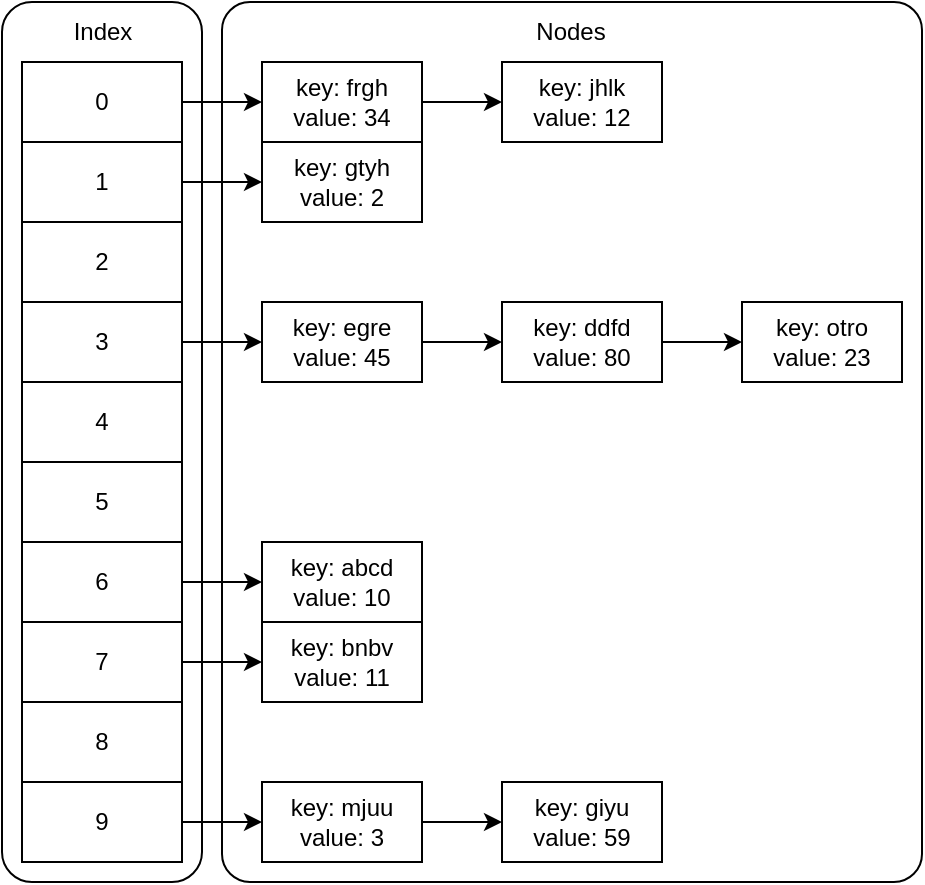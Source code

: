 <mxfile version="23.1.1" type="device">
  <diagram name="Page-1" id="V4bgmsYZu45_N35z9XrO">
    <mxGraphModel dx="1444" dy="827" grid="1" gridSize="10" guides="1" tooltips="1" connect="1" arrows="1" fold="1" page="1" pageScale="1" pageWidth="827" pageHeight="1169" math="0" shadow="0">
      <root>
        <mxCell id="0" />
        <mxCell id="1" parent="0" />
        <mxCell id="P-GnRq3ns9m0cEPDuUyZ-26" value="" style="rounded=1;whiteSpace=wrap;html=1;arcSize=4;imageHeight=24;" vertex="1" parent="1">
          <mxGeometry x="240" y="120" width="350" height="440" as="geometry" />
        </mxCell>
        <mxCell id="P-GnRq3ns9m0cEPDuUyZ-25" value="" style="rounded=1;whiteSpace=wrap;html=1;" vertex="1" parent="1">
          <mxGeometry x="130" y="120" width="100" height="440" as="geometry" />
        </mxCell>
        <mxCell id="P-GnRq3ns9m0cEPDuUyZ-39" style="edgeStyle=orthogonalEdgeStyle;rounded=0;orthogonalLoop=1;jettySize=auto;html=1;entryX=0;entryY=0.5;entryDx=0;entryDy=0;" edge="1" parent="1" source="P-GnRq3ns9m0cEPDuUyZ-2" target="P-GnRq3ns9m0cEPDuUyZ-15">
          <mxGeometry relative="1" as="geometry" />
        </mxCell>
        <mxCell id="P-GnRq3ns9m0cEPDuUyZ-2" value="0" style="rounded=0;whiteSpace=wrap;html=1;" vertex="1" parent="1">
          <mxGeometry x="140" y="150" width="80" height="40" as="geometry" />
        </mxCell>
        <mxCell id="P-GnRq3ns9m0cEPDuUyZ-31" style="edgeStyle=orthogonalEdgeStyle;rounded=0;orthogonalLoop=1;jettySize=auto;html=1;exitX=1;exitY=0.5;exitDx=0;exitDy=0;entryX=0;entryY=0.5;entryDx=0;entryDy=0;" edge="1" parent="1" source="P-GnRq3ns9m0cEPDuUyZ-5" target="P-GnRq3ns9m0cEPDuUyZ-16">
          <mxGeometry relative="1" as="geometry" />
        </mxCell>
        <mxCell id="P-GnRq3ns9m0cEPDuUyZ-5" value="1" style="rounded=0;whiteSpace=wrap;html=1;" vertex="1" parent="1">
          <mxGeometry x="140" y="190" width="80" height="40" as="geometry" />
        </mxCell>
        <mxCell id="P-GnRq3ns9m0cEPDuUyZ-6" value="2" style="rounded=0;whiteSpace=wrap;html=1;" vertex="1" parent="1">
          <mxGeometry x="140" y="230" width="80" height="40" as="geometry" />
        </mxCell>
        <mxCell id="P-GnRq3ns9m0cEPDuUyZ-32" style="edgeStyle=orthogonalEdgeStyle;rounded=0;orthogonalLoop=1;jettySize=auto;html=1;exitX=1;exitY=0.5;exitDx=0;exitDy=0;" edge="1" parent="1" source="P-GnRq3ns9m0cEPDuUyZ-7" target="P-GnRq3ns9m0cEPDuUyZ-17">
          <mxGeometry relative="1" as="geometry" />
        </mxCell>
        <mxCell id="P-GnRq3ns9m0cEPDuUyZ-7" value="3" style="rounded=0;whiteSpace=wrap;html=1;" vertex="1" parent="1">
          <mxGeometry x="140" y="270" width="80" height="40" as="geometry" />
        </mxCell>
        <mxCell id="P-GnRq3ns9m0cEPDuUyZ-8" value="4" style="rounded=0;whiteSpace=wrap;html=1;" vertex="1" parent="1">
          <mxGeometry x="140" y="310" width="80" height="40" as="geometry" />
        </mxCell>
        <mxCell id="P-GnRq3ns9m0cEPDuUyZ-9" value="5" style="rounded=0;whiteSpace=wrap;html=1;" vertex="1" parent="1">
          <mxGeometry x="140" y="350" width="80" height="40" as="geometry" />
        </mxCell>
        <mxCell id="P-GnRq3ns9m0cEPDuUyZ-46" value="" style="edgeStyle=orthogonalEdgeStyle;rounded=0;orthogonalLoop=1;jettySize=auto;html=1;" edge="1" parent="1" source="P-GnRq3ns9m0cEPDuUyZ-10" target="P-GnRq3ns9m0cEPDuUyZ-44">
          <mxGeometry relative="1" as="geometry" />
        </mxCell>
        <mxCell id="P-GnRq3ns9m0cEPDuUyZ-10" value="6" style="rounded=0;whiteSpace=wrap;html=1;" vertex="1" parent="1">
          <mxGeometry x="140" y="390" width="80" height="40" as="geometry" />
        </mxCell>
        <mxCell id="P-GnRq3ns9m0cEPDuUyZ-35" style="edgeStyle=orthogonalEdgeStyle;rounded=0;orthogonalLoop=1;jettySize=auto;html=1;exitX=1;exitY=0.5;exitDx=0;exitDy=0;entryX=0;entryY=0.5;entryDx=0;entryDy=0;" edge="1" parent="1" source="P-GnRq3ns9m0cEPDuUyZ-11" target="P-GnRq3ns9m0cEPDuUyZ-20">
          <mxGeometry relative="1" as="geometry" />
        </mxCell>
        <mxCell id="P-GnRq3ns9m0cEPDuUyZ-11" value="7" style="rounded=0;whiteSpace=wrap;html=1;" vertex="1" parent="1">
          <mxGeometry x="140" y="430" width="80" height="40" as="geometry" />
        </mxCell>
        <mxCell id="P-GnRq3ns9m0cEPDuUyZ-12" value="8" style="rounded=0;whiteSpace=wrap;html=1;" vertex="1" parent="1">
          <mxGeometry x="140" y="470" width="80" height="40" as="geometry" />
        </mxCell>
        <mxCell id="P-GnRq3ns9m0cEPDuUyZ-36" style="edgeStyle=orthogonalEdgeStyle;rounded=0;orthogonalLoop=1;jettySize=auto;html=1;exitX=1;exitY=0.5;exitDx=0;exitDy=0;entryX=0;entryY=0.5;entryDx=0;entryDy=0;" edge="1" parent="1" source="P-GnRq3ns9m0cEPDuUyZ-13" target="P-GnRq3ns9m0cEPDuUyZ-21">
          <mxGeometry relative="1" as="geometry" />
        </mxCell>
        <mxCell id="P-GnRq3ns9m0cEPDuUyZ-13" value="9" style="rounded=0;whiteSpace=wrap;html=1;" vertex="1" parent="1">
          <mxGeometry x="140" y="510" width="80" height="40" as="geometry" />
        </mxCell>
        <mxCell id="P-GnRq3ns9m0cEPDuUyZ-14" value="key: jhlk&lt;br style=&quot;border-color: var(--border-color);&quot;&gt;value: 12" style="rounded=0;whiteSpace=wrap;html=1;" vertex="1" parent="1">
          <mxGeometry x="380" y="150" width="80" height="40" as="geometry" />
        </mxCell>
        <mxCell id="P-GnRq3ns9m0cEPDuUyZ-16" value="key: gtyh&lt;br style=&quot;border-color: var(--border-color);&quot;&gt;value: 2" style="rounded=0;whiteSpace=wrap;html=1;" vertex="1" parent="1">
          <mxGeometry x="260" y="190" width="80" height="40" as="geometry" />
        </mxCell>
        <mxCell id="P-GnRq3ns9m0cEPDuUyZ-33" style="edgeStyle=orthogonalEdgeStyle;rounded=0;orthogonalLoop=1;jettySize=auto;html=1;exitX=1;exitY=0.5;exitDx=0;exitDy=0;entryX=0;entryY=0.5;entryDx=0;entryDy=0;" edge="1" parent="1" source="P-GnRq3ns9m0cEPDuUyZ-17" target="P-GnRq3ns9m0cEPDuUyZ-18">
          <mxGeometry relative="1" as="geometry" />
        </mxCell>
        <mxCell id="P-GnRq3ns9m0cEPDuUyZ-17" value="key: egre&lt;br style=&quot;border-color: var(--border-color);&quot;&gt;value: 45" style="rounded=0;whiteSpace=wrap;html=1;" vertex="1" parent="1">
          <mxGeometry x="260" y="270" width="80" height="40" as="geometry" />
        </mxCell>
        <mxCell id="P-GnRq3ns9m0cEPDuUyZ-34" style="edgeStyle=orthogonalEdgeStyle;rounded=0;orthogonalLoop=1;jettySize=auto;html=1;exitX=1;exitY=0.5;exitDx=0;exitDy=0;entryX=0;entryY=0.5;entryDx=0;entryDy=0;" edge="1" parent="1" source="P-GnRq3ns9m0cEPDuUyZ-18" target="P-GnRq3ns9m0cEPDuUyZ-19">
          <mxGeometry relative="1" as="geometry" />
        </mxCell>
        <mxCell id="P-GnRq3ns9m0cEPDuUyZ-18" value="key: ddfd&lt;br style=&quot;border-color: var(--border-color);&quot;&gt;value: 80" style="rounded=0;whiteSpace=wrap;html=1;" vertex="1" parent="1">
          <mxGeometry x="380" y="270" width="80" height="40" as="geometry" />
        </mxCell>
        <mxCell id="P-GnRq3ns9m0cEPDuUyZ-19" value="key: otro&lt;br style=&quot;border-color: var(--border-color);&quot;&gt;value: 23" style="rounded=0;whiteSpace=wrap;html=1;" vertex="1" parent="1">
          <mxGeometry x="500" y="270" width="80" height="40" as="geometry" />
        </mxCell>
        <mxCell id="P-GnRq3ns9m0cEPDuUyZ-20" value="key: bnbv&lt;br style=&quot;border-color: var(--border-color);&quot;&gt;value: 11" style="rounded=0;whiteSpace=wrap;html=1;" vertex="1" parent="1">
          <mxGeometry x="260" y="430" width="80" height="40" as="geometry" />
        </mxCell>
        <mxCell id="P-GnRq3ns9m0cEPDuUyZ-37" style="edgeStyle=orthogonalEdgeStyle;rounded=0;orthogonalLoop=1;jettySize=auto;html=1;exitX=1;exitY=0.5;exitDx=0;exitDy=0;entryX=0;entryY=0.5;entryDx=0;entryDy=0;" edge="1" parent="1" source="P-GnRq3ns9m0cEPDuUyZ-21" target="P-GnRq3ns9m0cEPDuUyZ-22">
          <mxGeometry relative="1" as="geometry" />
        </mxCell>
        <mxCell id="P-GnRq3ns9m0cEPDuUyZ-21" value="key: mjuu&lt;br style=&quot;border-color: var(--border-color);&quot;&gt;value: 3" style="rounded=0;whiteSpace=wrap;html=1;" vertex="1" parent="1">
          <mxGeometry x="260" y="510" width="80" height="40" as="geometry" />
        </mxCell>
        <mxCell id="P-GnRq3ns9m0cEPDuUyZ-22" value="key: giyu&lt;br style=&quot;border-color: var(--border-color);&quot;&gt;value: 59" style="rounded=0;whiteSpace=wrap;html=1;" vertex="1" parent="1">
          <mxGeometry x="380" y="510" width="80" height="40" as="geometry" />
        </mxCell>
        <mxCell id="P-GnRq3ns9m0cEPDuUyZ-23" value="Index" style="text;html=1;align=center;verticalAlign=middle;resizable=0;points=[];autosize=1;strokeColor=none;fillColor=none;" vertex="1" parent="1">
          <mxGeometry x="155" y="120" width="50" height="30" as="geometry" />
        </mxCell>
        <mxCell id="P-GnRq3ns9m0cEPDuUyZ-24" value="Nodes" style="text;html=1;align=center;verticalAlign=middle;resizable=0;points=[];autosize=1;strokeColor=none;fillColor=none;" vertex="1" parent="1">
          <mxGeometry x="384" y="120" width="60" height="30" as="geometry" />
        </mxCell>
        <mxCell id="P-GnRq3ns9m0cEPDuUyZ-40" style="edgeStyle=orthogonalEdgeStyle;rounded=0;orthogonalLoop=1;jettySize=auto;html=1;entryX=0;entryY=0.5;entryDx=0;entryDy=0;" edge="1" parent="1" source="P-GnRq3ns9m0cEPDuUyZ-15" target="P-GnRq3ns9m0cEPDuUyZ-14">
          <mxGeometry relative="1" as="geometry" />
        </mxCell>
        <mxCell id="P-GnRq3ns9m0cEPDuUyZ-15" value="key: frgh&lt;br&gt;value: 34" style="rounded=0;whiteSpace=wrap;html=1;" vertex="1" parent="1">
          <mxGeometry x="260" y="150" width="80" height="40" as="geometry" />
        </mxCell>
        <mxCell id="P-GnRq3ns9m0cEPDuUyZ-44" value="key: abcd&lt;br style=&quot;border-color: var(--border-color);&quot;&gt;value: 10" style="rounded=0;whiteSpace=wrap;html=1;" vertex="1" parent="1">
          <mxGeometry x="260" y="390" width="80" height="40" as="geometry" />
        </mxCell>
      </root>
    </mxGraphModel>
  </diagram>
</mxfile>
